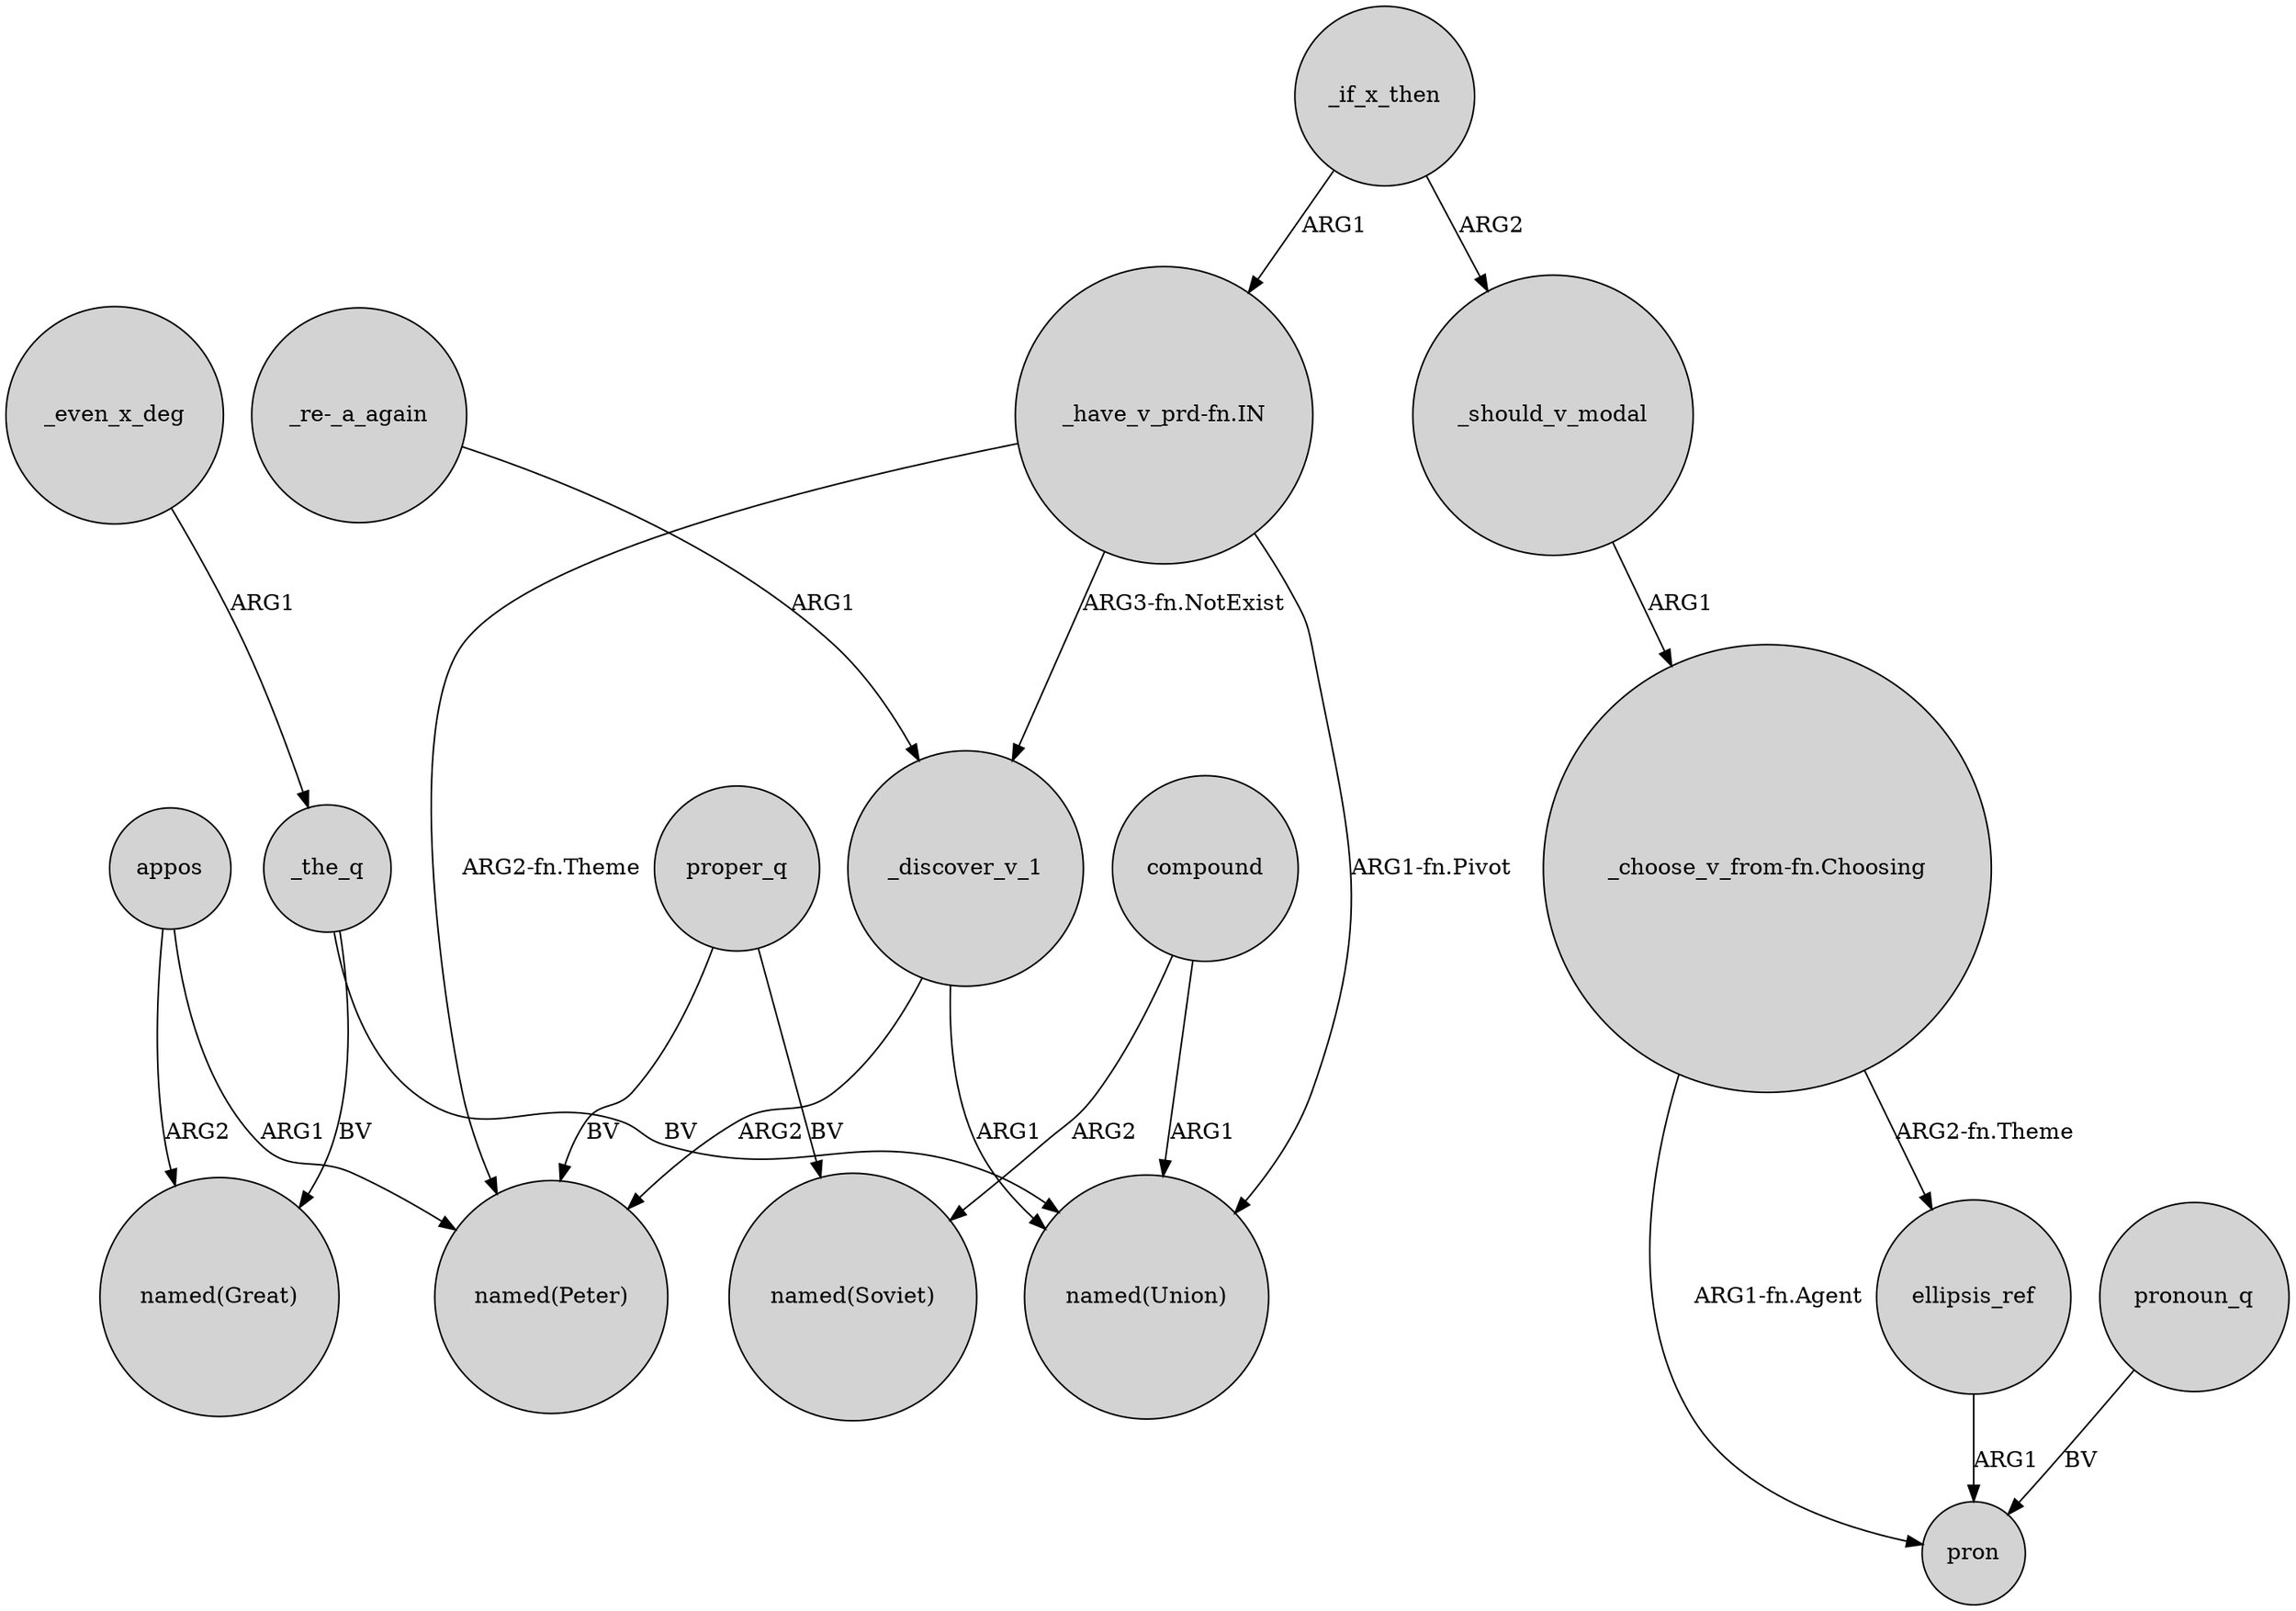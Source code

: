 digraph {
	node [shape=circle style=filled]
	"_have_v_prd-fn.IN" -> "named(Peter)" [label="ARG2-fn.Theme"]
	"_choose_v_from-fn.Choosing" -> pron [label="ARG1-fn.Agent"]
	"_choose_v_from-fn.Choosing" -> ellipsis_ref [label="ARG2-fn.Theme"]
	ellipsis_ref -> pron [label=ARG1]
	"_have_v_prd-fn.IN" -> "named(Union)" [label="ARG1-fn.Pivot"]
	appos -> "named(Great)" [label=ARG2]
	proper_q -> "named(Peter)" [label=BV]
	proper_q -> "named(Soviet)" [label=BV]
	_even_x_deg -> _the_q [label=ARG1]
	_the_q -> "named(Union)" [label=BV]
	pronoun_q -> pron [label=BV]
	_the_q -> "named(Great)" [label=BV]
	"_have_v_prd-fn.IN" -> _discover_v_1 [label="ARG3-fn.NotExist"]
	compound -> "named(Union)" [label=ARG1]
	_should_v_modal -> "_choose_v_from-fn.Choosing" [label=ARG1]
	compound -> "named(Soviet)" [label=ARG2]
	_discover_v_1 -> "named(Peter)" [label=ARG2]
	_if_x_then -> "_have_v_prd-fn.IN" [label=ARG1]
	_discover_v_1 -> "named(Union)" [label=ARG1]
	appos -> "named(Peter)" [label=ARG1]
	_if_x_then -> _should_v_modal [label=ARG2]
	"_re-_a_again" -> _discover_v_1 [label=ARG1]
}

